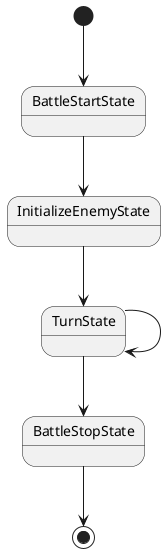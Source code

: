 @startuml
'https://plantuml.com/ja/state-diagram

<style>
stateDiagram {
  arrow {
    FontSize 10
  }
}
</style>

[*] --> BattleStartState
BattleStartState --> InitializeEnemyState
InitializeEnemyState --> TurnState
TurnState --> TurnState
TurnState --> BattleStopState
BattleStopState --> [*]
@enduml